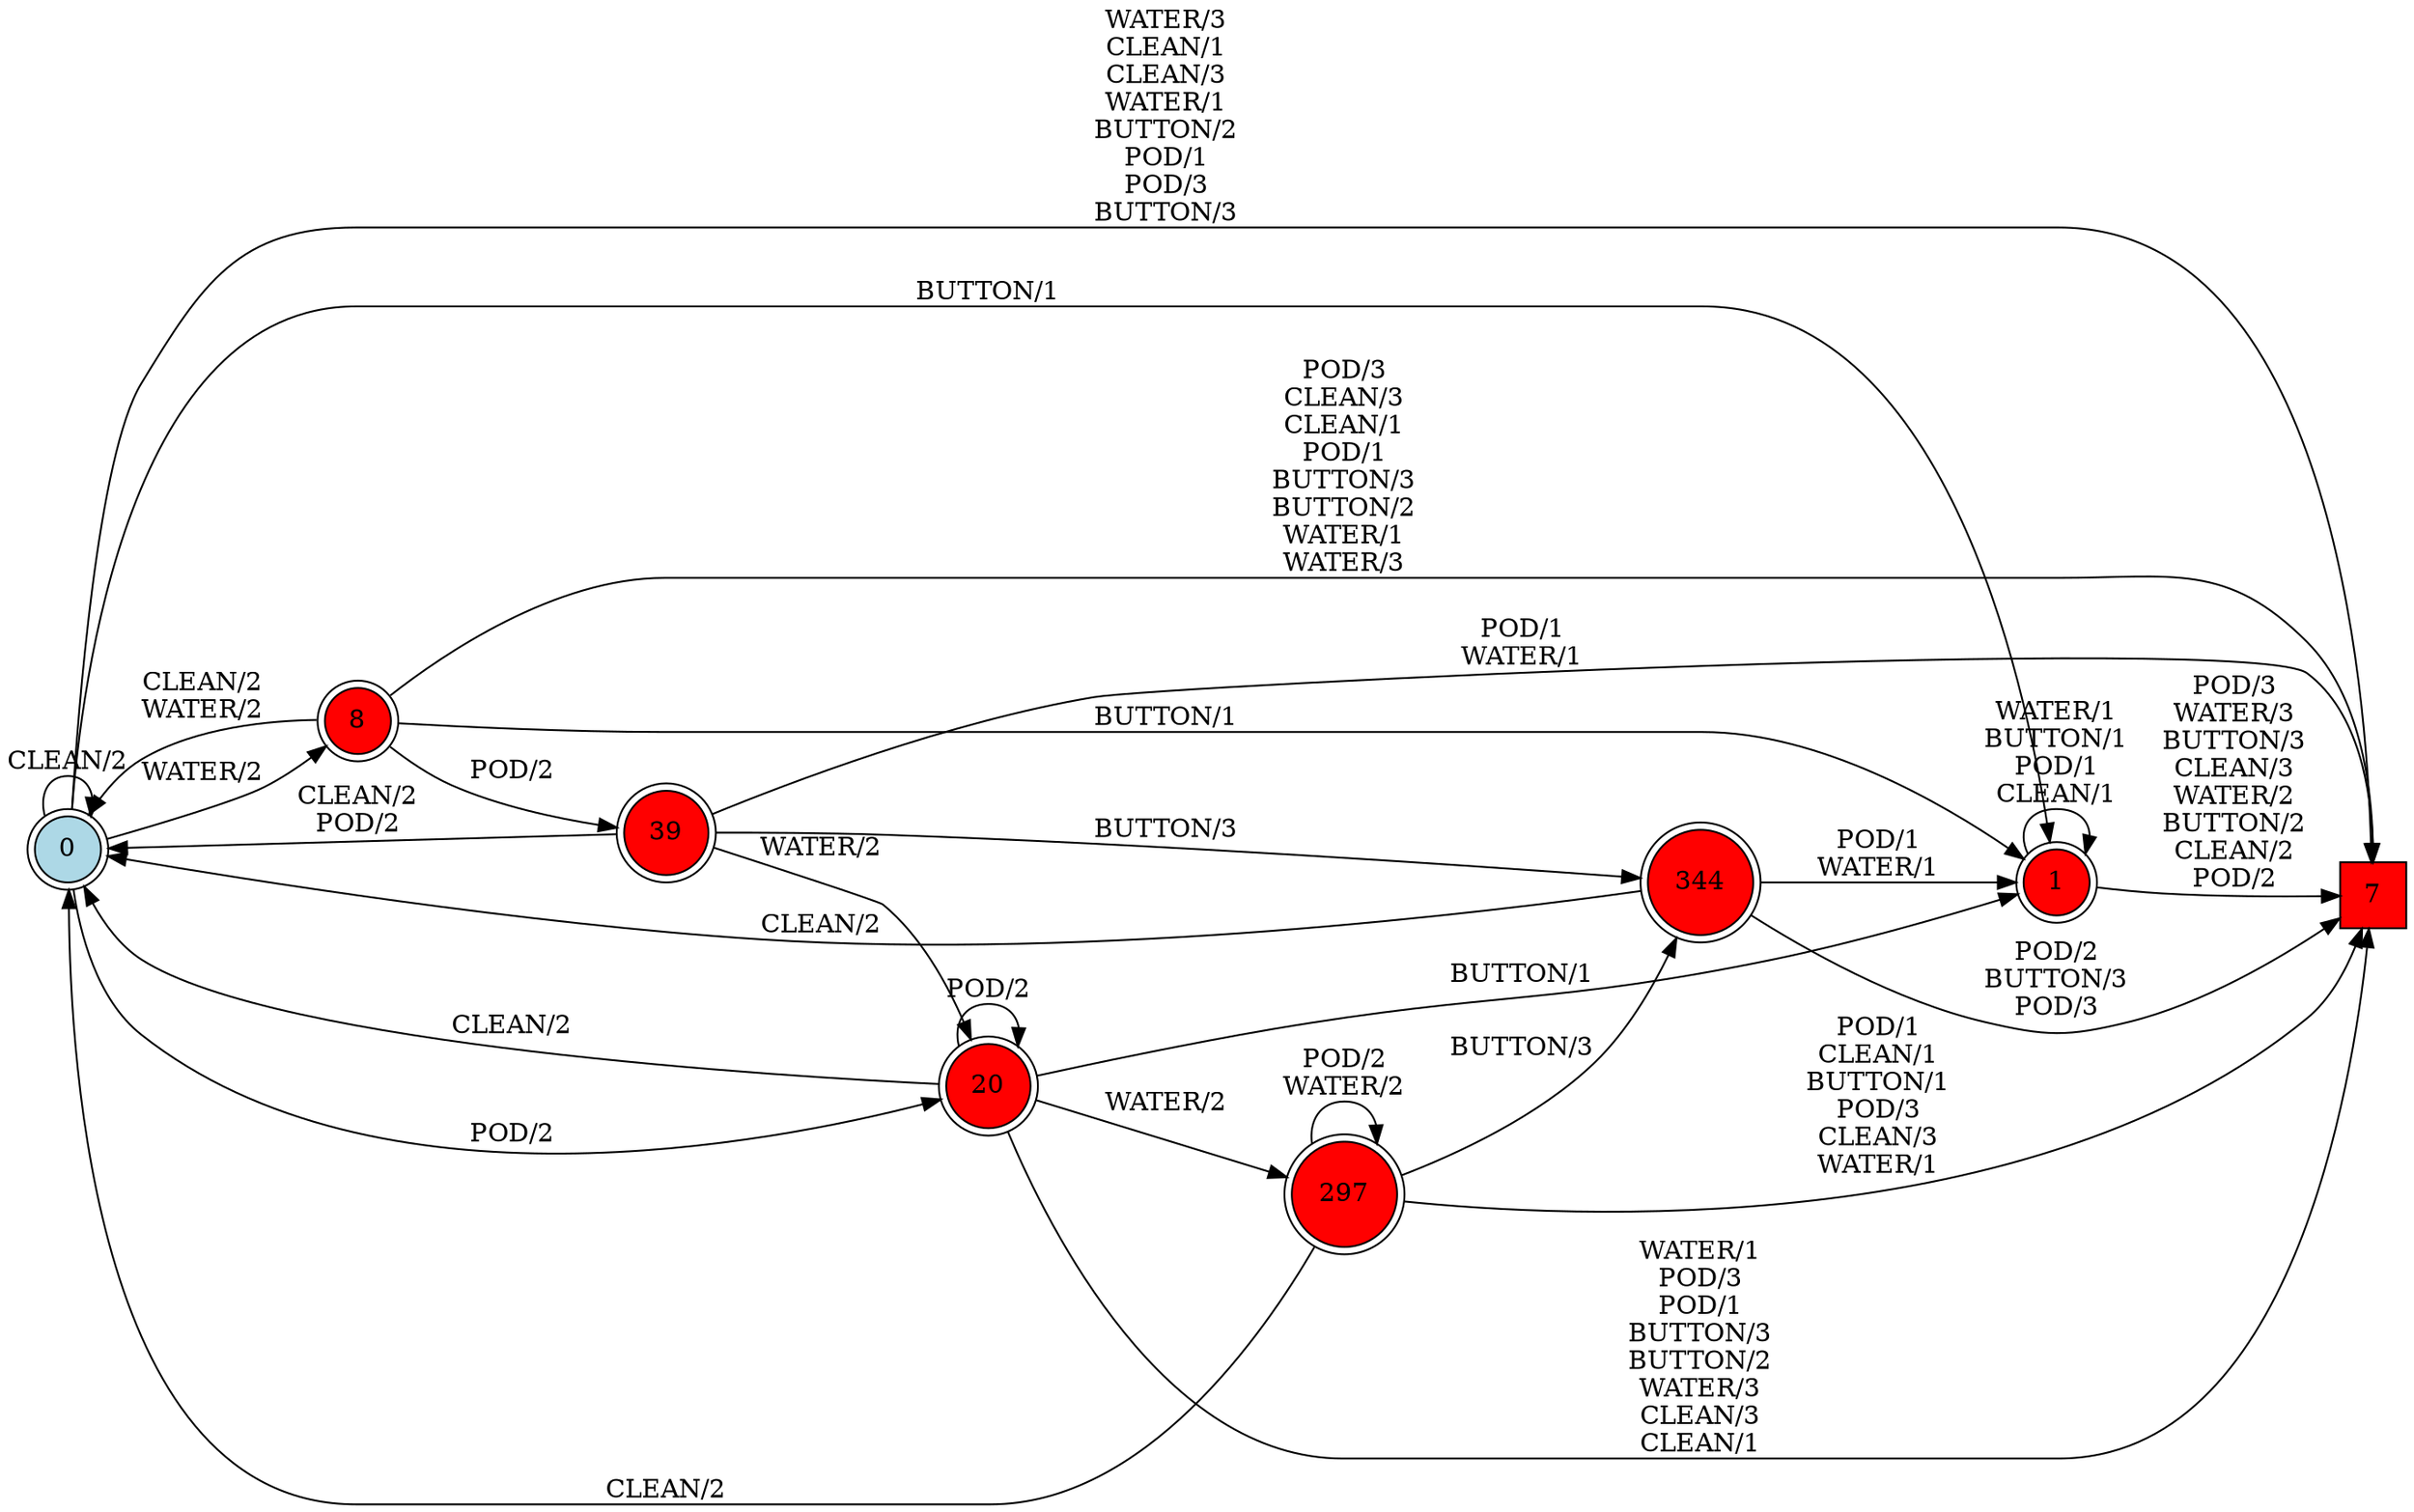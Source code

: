 digraph G {
  rankdir=LR;
  node [shape=circle, style=filled, fillcolor=white];
  "0" [isInitial=True, fillcolor=lightblue, shape=doublecircle];
  "1" [fillcolor=red, shape=doublecircle];
  "7" [fillcolor=red, shape=square];
  "8" [fillcolor=red, shape=doublecircle];
  "20" [fillcolor=red, shape=doublecircle];
  "39" [fillcolor=red, shape=doublecircle];
  "297" [fillcolor=red, shape=doublecircle];
  "344" [fillcolor=red, shape=doublecircle];
  "0" -> "1" [label="BUTTON/1"];
  "0" -> "8" [label="WATER/2"];
  "0" -> "20" [label="POD/2"];
  "0" -> "7" [label="WATER/3\nCLEAN/1\nCLEAN/3\nWATER/1\nBUTTON/2\nPOD/1\nPOD/3\nBUTTON/3"];
  "0" -> "0" [label="CLEAN/2"];
  "1" -> "7" [label="POD/3\nWATER/3\nBUTTON/3\nCLEAN/3\nWATER/2\nBUTTON/2\nCLEAN/2\nPOD/2"];
  "1" -> "1" [label="WATER/1\nBUTTON/1\nPOD/1\nCLEAN/1"];
  "8" -> "39" [label="POD/2"];
  "8" -> "7" [label="POD/3\nCLEAN/3\nCLEAN/1\nPOD/1\nBUTTON/3\nBUTTON/2\nWATER/1\nWATER/3"];
  "8" -> "0" [label="CLEAN/2\nWATER/2"];
  "8" -> "1" [label="BUTTON/1"];
  "20" -> "7" [label="WATER/1\nPOD/3\nPOD/1\nBUTTON/3\nBUTTON/2\nWATER/3\nCLEAN/3\nCLEAN/1"];
  "20" -> "0" [label="CLEAN/2"];
  "20" -> "1" [label="BUTTON/1"];
  "20" -> "20" [label="POD/2"];
  "20" -> "297" [label="WATER/2"];
  "39" -> "344" [label="BUTTON/3"];
  "39" -> "7" [label="POD/1\nWATER/1"];
  "39" -> "20" [label="WATER/2"];
  "39" -> "0" [label="CLEAN/2\nPOD/2"];
  "297" -> "7" [label="POD/1\nCLEAN/1\nBUTTON/1\nPOD/3\nCLEAN/3\nWATER/1"];
  "297" -> "297" [label="POD/2\nWATER/2"];
  "297" -> "344" [label="BUTTON/3"];
  "297" -> "0" [label="CLEAN/2"];
  "344" -> "7" [label="POD/2\nBUTTON/3\nPOD/3"];
  "344" -> "1" [label="POD/1\nWATER/1"];
  "344" -> "0" [label="CLEAN/2"];
}